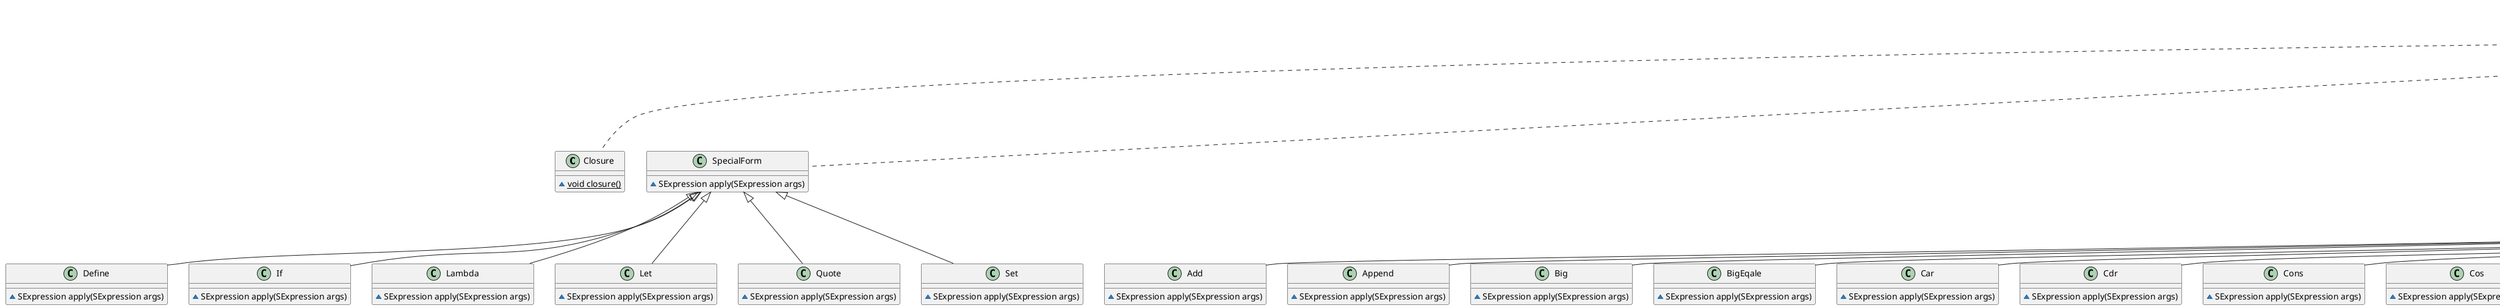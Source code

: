 クラス図のPlantUML

@startuml
class Closure [[java:lisp.eval.Closure]] {
	~{static}void closure()
}
interface SExpression [[java:lisp.eval.SExpression]] {
}
SExpression <|.. Closure
class SpecialForm [[java:lisp.eval.SpecialForm]] {
	~SExpression apply(SExpression args)
}
interface SExpression [[java:lisp.eval.SExpression]] {
}
SExpression <|.. SpecialForm
class Graphics [[java:lisp.eval.Graphics]] {
	-{static}void drawLine()
	-{static}void clear()
	-{static}void setColor()
	-{static}void fillOval()
}
interface SExpression [[java:lisp.eval.SExpression]] {
}
SExpression <|.. Graphics
class Int [[java:lisp.eval.Int]] {
	-Integer value
	+Integer getValue()
	-Int(Integer value)
	+{static}Int valueOf(int value)
	+String toString()
	+int hashCode()
	+boolean equals(Object obj)
}
interface SExpression [[java:lisp.eval.SExpression]] {
}
SExpression <|.. Int
class Undef [[java:lisp.eval.Undef]] {
	-{static}Undef instance
	-Undef()
	+{static}Undef getInstance()
	+String toString()
}
interface SExpression [[java:lisp.eval.SExpression]] {
}
SExpression <|.. Undef
class Subroutine [[java:lisp.eval.Subroutine]] {
	~SExpression apply(SExpression args)
}
interface SExpression [[java:lisp.eval.SExpression]] {
}
SExpression <|.. Subroutine
class Bool [[java:lisp.eval.Bool]] {
	-{static}Bool TRUE
	-{static}Bool FALSE
	-boolean value
	+boolean isValid()
	-Bool(boolean value)
	+{static}Bool valueOf(boolean value)
	+String toString()
}
interface SExpression [[java:lisp.eval.SExpression]] {
}
SExpression <|.. Bool
class Symbol [[java:lisp.eval.Symbol]] {
	-String name
	+String getName()
	-Symbol(String symbol)
	+{static}Symbol getInstance(String name)
	+String toString()
	+int hashCode()
	+boolean equals(Object obj)
}
interface SExpression [[java:lisp.eval.SExpression]] {
}
SExpression <|.. Symbol
class EmptyList [[java:lisp.eval.EmptyList]] {
	-{static}EmptyList emptyList
	-EmptyList()
	+{static}EmptyList getInstance()
	+String toString()
}
interface SExpression [[java:lisp.eval.SExpression]] {
}
SExpression <|.. EmptyList
interface SExpression [[java:lisp.eval.SExpression]] {
}
class Evaluator [[java:lisp.eval.Evaluator]] {
	+{static}SExpression eval(SExpression sexp, Environment env)
}
class ConsCell [[java:lisp.eval.ConsCell]] {
	+SExpression getCar()
	+SExpression getCdr()
	-ConsCell(SExpression car, SExpression cdr)
	+{static}ConsCell getInstance(SExpression car, SExpression cdr)
	+String toString()
}
class SExpression [[java:lisp.eval.SExpression]] {
}
ConsCell --> "1" SExpression : car
class SExpression [[java:lisp.eval.SExpression]] {
}
ConsCell --> "1" SExpression : cdr
interface SExpression [[java:lisp.eval.SExpression]] {
}
SExpression <|.. ConsCell
class Environment [[java:lisp.eval.Environment]] {
	+SExpression getValueOf(Symbol symbol)
	+void define(Symbol symbol, SExpression sexp)
	+void set(Symbol symbol, SExpression sexp)
}
class Add [[java:lisp.eval.Add]] {
	~SExpression apply(SExpression args)
}
class Subroutine [[java:lisp.eval.Subroutine]] {
}
Subroutine <|-- Add
class Append [[java:lisp.eval.Append]] {
	~SExpression apply(SExpression args)
}
class Subroutine [[java:lisp.eval.Subroutine]] {
}
Subroutine <|-- Append
class Big [[java:lisp.eval.Big]] {
	~SExpression apply(SExpression args)
}
class Subroutine [[java:lisp.eval.Subroutine]] {
}
Subroutine <|-- Big
class BigEqale [[java:lisp.eval.BigEqale]] {
	~SExpression apply(SExpression args)
}
class Subroutine [[java:lisp.eval.Subroutine]] {
}
Subroutine <|-- BigEqale
class Car [[java:lisp.eval.Car]] {
	~SExpression apply(SExpression args)
}
class Subroutine [[java:lisp.eval.Subroutine]] {
}
Subroutine <|-- Car
class Cdr [[java:lisp.eval.Cdr]] {
	~SExpression apply(SExpression args)
}
class Subroutine [[java:lisp.eval.Subroutine]] {
}
Subroutine <|-- Cdr
class Cons [[java:lisp.eval.Cons]] {
	~SExpression apply(SExpression args)
}
class Subroutine [[java:lisp.eval.Subroutine]] {
}
Subroutine <|-- Cons
class Cos [[java:lisp.eval.Cos]] {
	~SExpression apply(SExpression args)
}
class Subroutine [[java:lisp.eval.Subroutine]] {
}
Subroutine <|-- Cos
class Define [[java:lisp.eval.Define]] {
	~SExpression apply(SExpression args)
}
class SpecialForm [[java:lisp.eval.SpecialForm]] {
}
SpecialForm <|-- Define
class Divide [[java:lisp.eval.Divide]] {
	~SExpression apply(SExpression args)
}
class Subroutine [[java:lisp.eval.Subroutine]] {
}
Subroutine <|-- Divide
class Eq [[java:lisp.eval.Eq]] {
	~SExpression apply(SExpression args)
}
class Subroutine [[java:lisp.eval.Subroutine]] {
}
Subroutine <|-- Eq
class Eqale [[java:lisp.eval.Eqale]] {
	~SExpression apply(SExpression args)
}
class Subroutine [[java:lisp.eval.Subroutine]] {
}
Subroutine <|-- Eqale
class Exit [[java:lisp.eval.Exit]] {
	~SExpression apply(SExpression args)
}
class Subroutine [[java:lisp.eval.Subroutine]] {
}
Subroutine <|-- Exit
class If [[java:lisp.eval.If]] {
	~SExpression apply(SExpression args)
}
class SpecialForm [[java:lisp.eval.SpecialForm]] {
}
SpecialForm <|-- If
class Lambda [[java:lisp.eval.Lambda]] {
	~SExpression apply(SExpression args)
}
class SpecialForm [[java:lisp.eval.SpecialForm]] {
}
SpecialForm <|-- Lambda
class Let [[java:lisp.eval.Let]] {
	~SExpression apply(SExpression args)
}
class SpecialForm [[java:lisp.eval.SpecialForm]] {
}
SpecialForm <|-- Let
class List [[java:lisp.eval.List]] {
	~SExpression apply(SExpression args)
}
class Subroutine [[java:lisp.eval.Subroutine]] {
}
Subroutine <|-- List
class Map [[java:lisp.eval.Map]] {
	~SExpression apply(SExpression args)
}
class Subroutine [[java:lisp.eval.Subroutine]] {
}
Subroutine <|-- Map
class Modulo [[java:lisp.eval.Modulo]] {
	~SExpression apply(SExpression args)
}
class Subroutine [[java:lisp.eval.Subroutine]] {
}
Subroutine <|-- Modulo
class Multiple [[java:lisp.eval.Multiple]] {
	~SExpression apply(SExpression args)
}
class Subroutine [[java:lisp.eval.Subroutine]] {
}
Subroutine <|-- Multiple
class NewLine [[java:lisp.eval.NewLine]] {
	~SExpression apply(SExpression args)
}
class Subroutine [[java:lisp.eval.Subroutine]] {
}
Subroutine <|-- NewLine
class Not [[java:lisp.eval.Not]] {
	~SExpression apply(SExpression args)
}
class Subroutine [[java:lisp.eval.Subroutine]] {
}
Subroutine <|-- Not
class Null [[java:lisp.eval.Null]] {
	~SExpression apply(SExpression args)
}
class Subroutine [[java:lisp.eval.Subroutine]] {
}
Subroutine <|-- Null
class Quote [[java:lisp.eval.Quote]] {
	~SExpression apply(SExpression args)
}
class SpecialForm [[java:lisp.eval.SpecialForm]] {
}
SpecialForm <|-- Quote
class Set [[java:lisp.eval.Set]] {
	~SExpression apply(SExpression args)
}
class SpecialForm [[java:lisp.eval.SpecialForm]] {
}
SpecialForm <|-- Set
class Sin [[java:lisp.eval.Sin]] {
	~SExpression apply(SExpression args)
}
class Subroutine [[java:lisp.eval.Subroutine]] {
}
Subroutine <|-- Sin
class Small [[java:lisp.eval.Small]] {
	~SExpression apply(SExpression args)
}
class Subroutine [[java:lisp.eval.Subroutine]] {
}
Subroutine <|-- Small
class SmallEqale [[java:lisp.eval.SmallEqale]] {
	~SExpression apply(SExpression args)
}
class Subroutine [[java:lisp.eval.Subroutine]] {
}
Subroutine <|-- SmallEqale
class Subtract [[java:lisp.eval.Subtract]] {
	~SExpression apply(SExpression args)
}
class Subroutine [[java:lisp.eval.Subroutine]] {
}
Subroutine <|-- Subtract
class Write [[java:lisp.eval.Write]] {
	~SExpression apply(SExpression args)
}
class Subroutine [[java:lisp.eval.Subroutine]] {
}
Subroutine <|-- Write
@enduml
